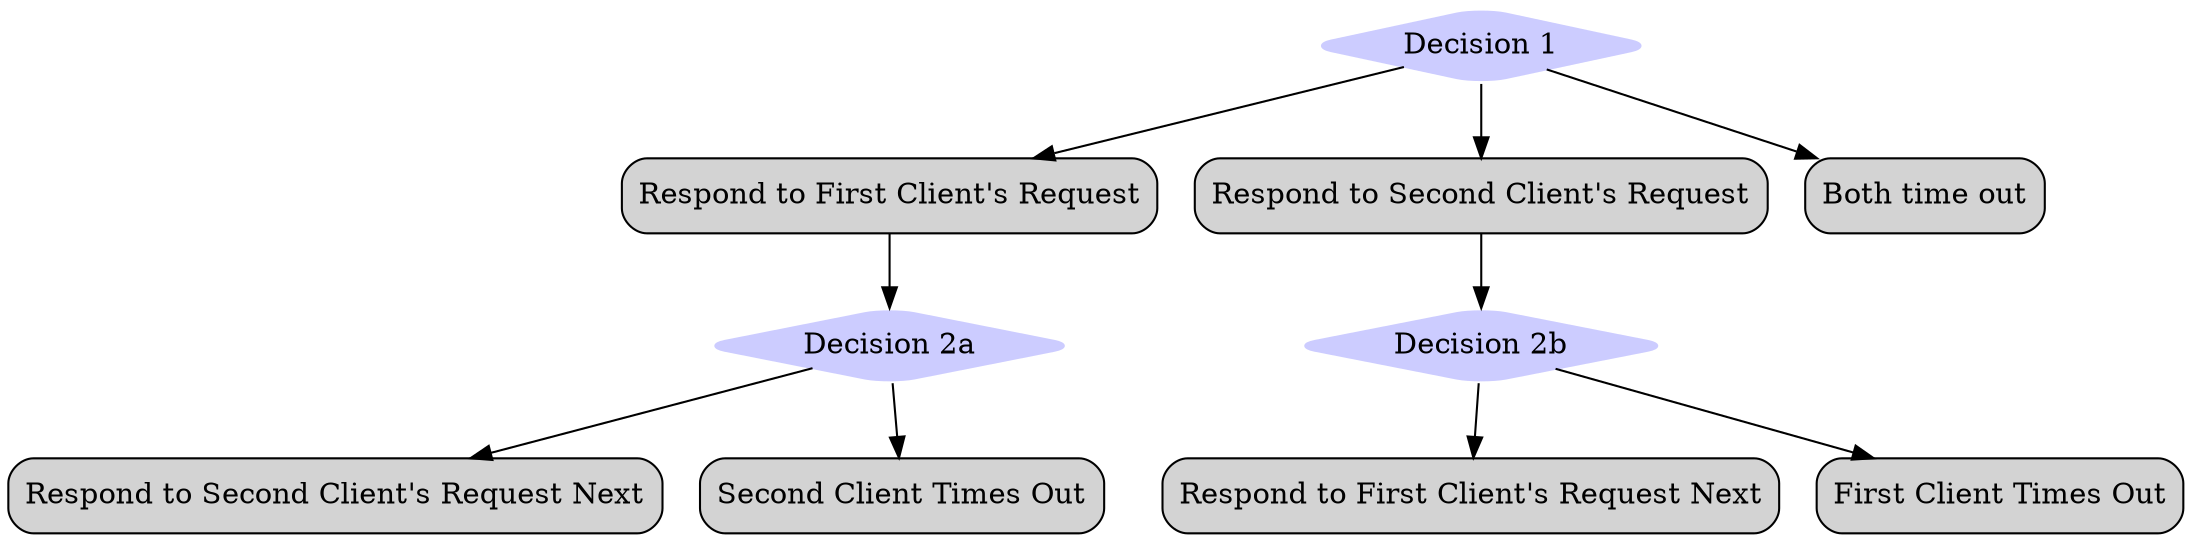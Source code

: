 digraph {
    node [shape="box" style="filled, rounded"]

    "Decision 1"  [shape="diamond" color="#ccccff" style="filled, rounded"]
    "Decision 2a" [shape="diamond" color="#ccccff" style="filled, rounded"]
    "Decision 2b" [shape="diamond" color="#ccccff" style="filled, rounded"]

    "Decision 1" -> "Respond to First Client's Request" -> "Decision 2a"
    "Decision 1" -> "Respond to Second Client's Request" -> "Decision 2b"
    "Decision 1" -> "Both time out"

    "Decision 2a" -> "Respond to Second Client's Request Next"
    "Decision 2a" -> "Second Client Times Out"

    "Decision 2b" -> "Respond to First Client's Request Next"
    "Decision 2b" -> "First Client Times Out"
}
